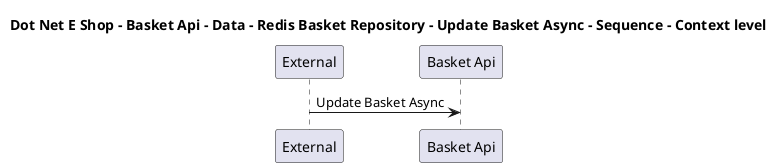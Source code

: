 @startuml

title Dot Net E Shop - Basket Api - Data - Redis Basket Repository - Update Basket Async - Sequence - Context level

participant "External" as C4InterFlow.SoftwareSystems.ExternalSystem
participant "Basket Api" as DotNetEShop.SoftwareSystems.BasketApi

C4InterFlow.SoftwareSystems.ExternalSystem -> DotNetEShop.SoftwareSystems.BasketApi : Update Basket Async


@enduml
